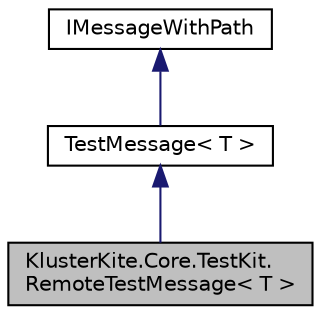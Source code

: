 digraph "KlusterKite.Core.TestKit.RemoteTestMessage&lt; T &gt;"
{
  edge [fontname="Helvetica",fontsize="10",labelfontname="Helvetica",labelfontsize="10"];
  node [fontname="Helvetica",fontsize="10",shape=record];
  Node3 [label="KlusterKite.Core.TestKit.\lRemoteTestMessage\< T \>",height=0.2,width=0.4,color="black", fillcolor="grey75", style="filled", fontcolor="black"];
  Node4 -> Node3 [dir="back",color="midnightblue",fontsize="10",style="solid",fontname="Helvetica"];
  Node4 [label="TestMessage\< T \>",height=0.2,width=0.4,color="black", fillcolor="white", style="filled",URL="$class_kluster_kite_1_1_core_1_1_test_kit_1_1_test_message.html",tooltip="Message wrapper to include original receiver address "];
  Node5 -> Node4 [dir="back",color="midnightblue",fontsize="10",style="solid",fontname="Helvetica"];
  Node5 [label="IMessageWithPath",height=0.2,width=0.4,color="black", fillcolor="white", style="filled",URL="$interface_kluster_kite_1_1_core_1_1_test_kit_1_1_i_message_with_path.html",tooltip="Message with receiver address description "];
}
